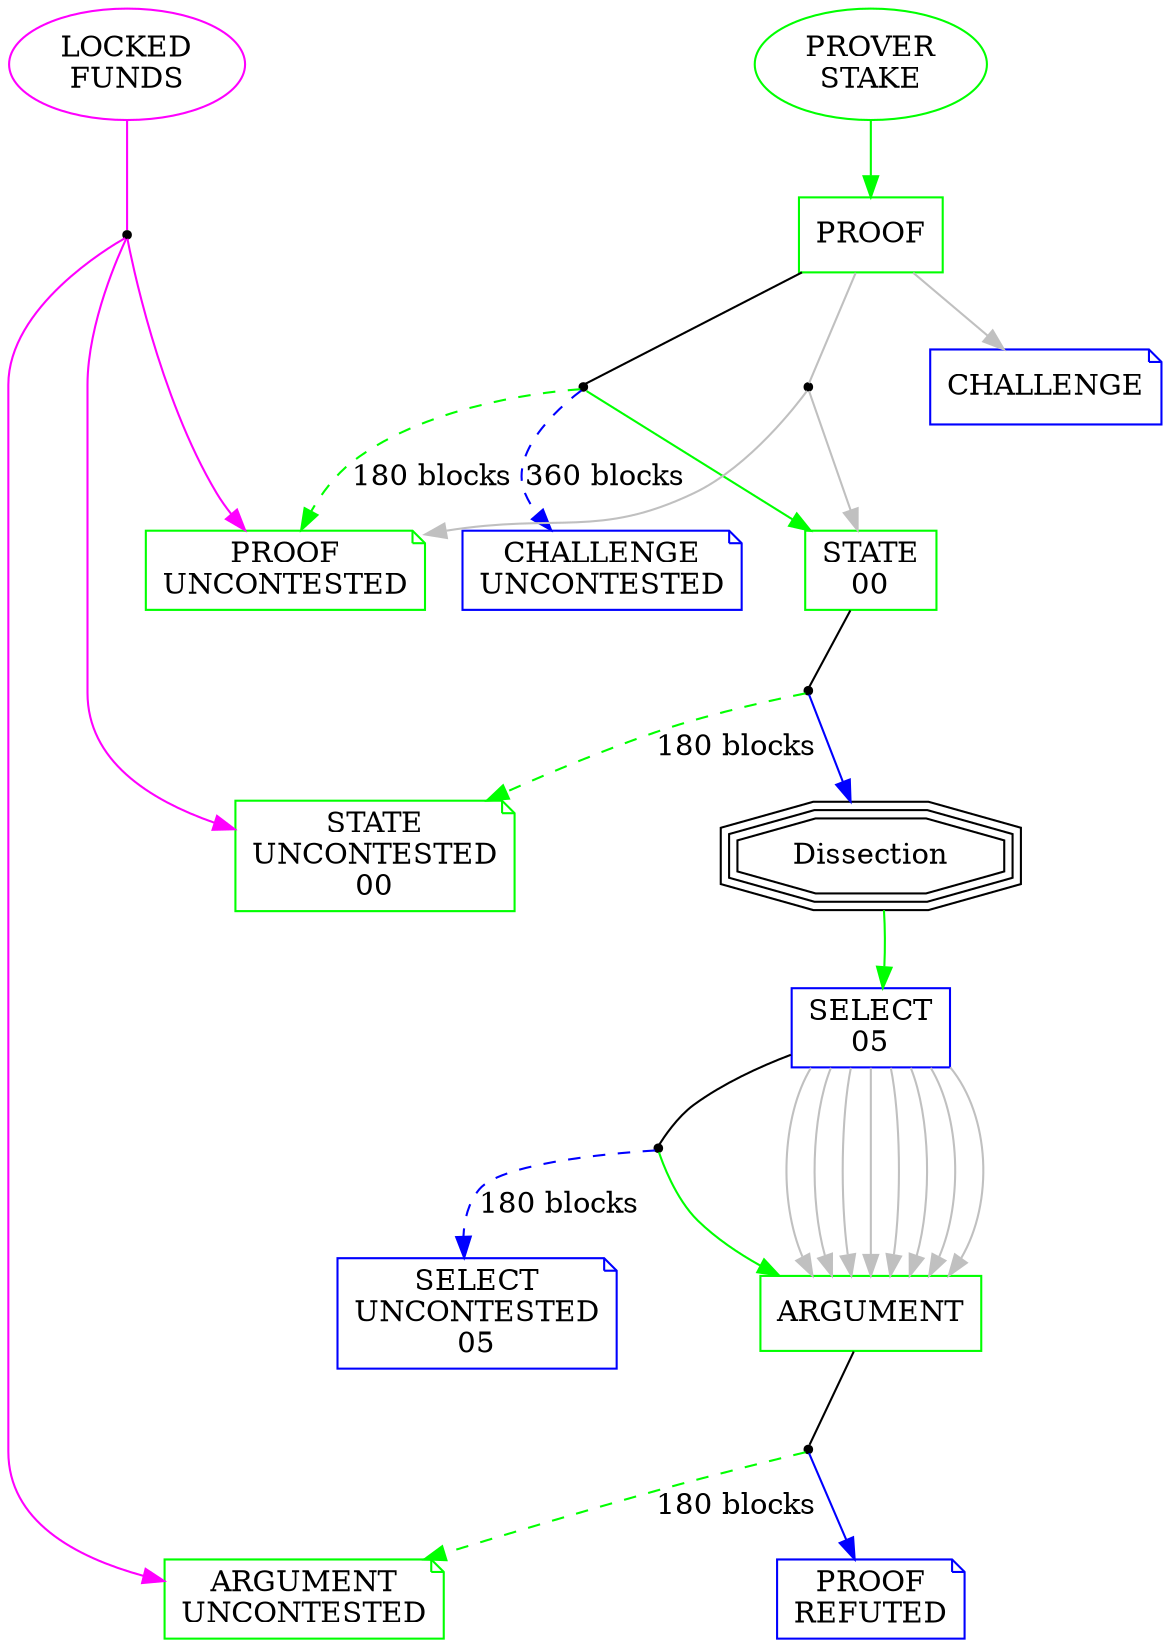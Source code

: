 digraph BitSnark {
	LOCKED_FUNDS [shape=oval; color=magenta; label="LOCKED\nFUNDS"]
	PROVER_STAKE [shape=oval; color=green; label="PROVER\nSTAKE"]
	PROOF [shape=box; color=green; label="PROOF"]
	CHALLENGE [shape=note; color=blue; label="CHALLENGE"]
	PROOF_UNCONTESTED [shape=note; color=green; label="PROOF\nUNCONTESTED"]
	CHALLENGE_UNCONTESTED [shape=note; color=blue; label="CHALLENGE\nUNCONTESTED"]
	STATE_00 [shape=box; color=green; label="STATE\n00"]
	STATE_UNCONTESTED_00 [shape=note; color=green; label="STATE\nUNCONTESTED\n00"]
	Dissection [shape=tripleoctagon; color=black; label="Dissection"]
	SELECT_05 [shape=box; color=blue; label="SELECT\n05"]
	SELECT_UNCONTESTED_05 [shape=note; color=blue; label="SELECT\nUNCONTESTED\n05"]
	ARGUMENT [shape=box; color=green; label="ARGUMENT"]
	PROOF_REFUTED [shape=note; color=blue; label="PROOF\nREFUTED"]
	ARGUMENT_UNCONTESTED [shape=note; color=green; label="ARGUMENT\nUNCONTESTED"]
	{rank=same; LOCKED_FUNDS; PROVER_STAKE}
	{rank=same; }
	PROOF -> STATE_00 -> Dissection -> SELECT_05 -> ARGUMENT -> PROOF_REFUTED [style=invis; weight=30]
	LOCKED_FUNDS_output_0 [shape=point]
	LOCKED_FUNDS -> LOCKED_FUNDS_output_0 [color=magenta; arrowhead=none; weight=20]
	LOCKED_FUNDS_output_0 -> PROOF_UNCONTESTED [color=magenta]
	LOCKED_FUNDS_output_0 -> STATE_UNCONTESTED_00 [color=magenta]
	LOCKED_FUNDS_output_0 -> ARGUMENT_UNCONTESTED [color=magenta]
	PROVER_STAKE -> PROOF [color=green]
	PROOF_output_0 [shape=point]
	PROOF -> PROOF_output_0 [arrowhead=none]
	PROOF_output_0 -> PROOF_UNCONTESTED [color=green; style=dashed; label="180 blocks"]
	PROOF_output_0 -> CHALLENGE_UNCONTESTED [color=blue; style=dashed; label="360 blocks"]
	PROOF_output_0 -> STATE_00 [color=green]
	PROOF_output_1 [shape=point]
	PROOF -> PROOF_output_1 [color=gray; arrowhead=none]
	PROOF_output_1 -> PROOF_UNCONTESTED [color=gray]
	PROOF_output_1 -> STATE_00 [color=gray]
	PROOF -> CHALLENGE [color=gray]
	STATE_00_output_0 [shape=point]
	STATE_00 -> STATE_00_output_0 [arrowhead=none]
	STATE_00_output_0 -> STATE_UNCONTESTED_00 [color=green; style=dashed; label="180 blocks"]
	STATE_00_output_0 -> Dissection [color=blue]
	Dissection -> SELECT_05 [color=green]
	SELECT_05_output_0 [shape=point]
	SELECT_05 -> SELECT_05_output_0 [arrowhead=none]
	SELECT_05_output_0 -> SELECT_UNCONTESTED_05 [color=blue; style=dashed; label="180 blocks"]
	SELECT_05_output_0 -> ARGUMENT [color=green]
	SELECT_05 -> ARGUMENT [color=gray]
	SELECT_05 -> ARGUMENT [color=gray]
	SELECT_05 -> ARGUMENT [color=gray]
	SELECT_05 -> ARGUMENT [color=gray]
	SELECT_05 -> ARGUMENT [color=gray]
	SELECT_05 -> ARGUMENT [color=gray]
	SELECT_05 -> ARGUMENT [color=gray]
	SELECT_05 -> ARGUMENT [color=gray]
	ARGUMENT_output_0 [shape=point]
	ARGUMENT -> ARGUMENT_output_0 [arrowhead=none]
	ARGUMENT_output_0 -> PROOF_REFUTED [color=blue]
	ARGUMENT_output_0 -> ARGUMENT_UNCONTESTED [color=green; style=dashed; label="180 blocks"]
	LOCKED_FUNDS -> PROOF_UNCONTESTED [style=invis]
}
